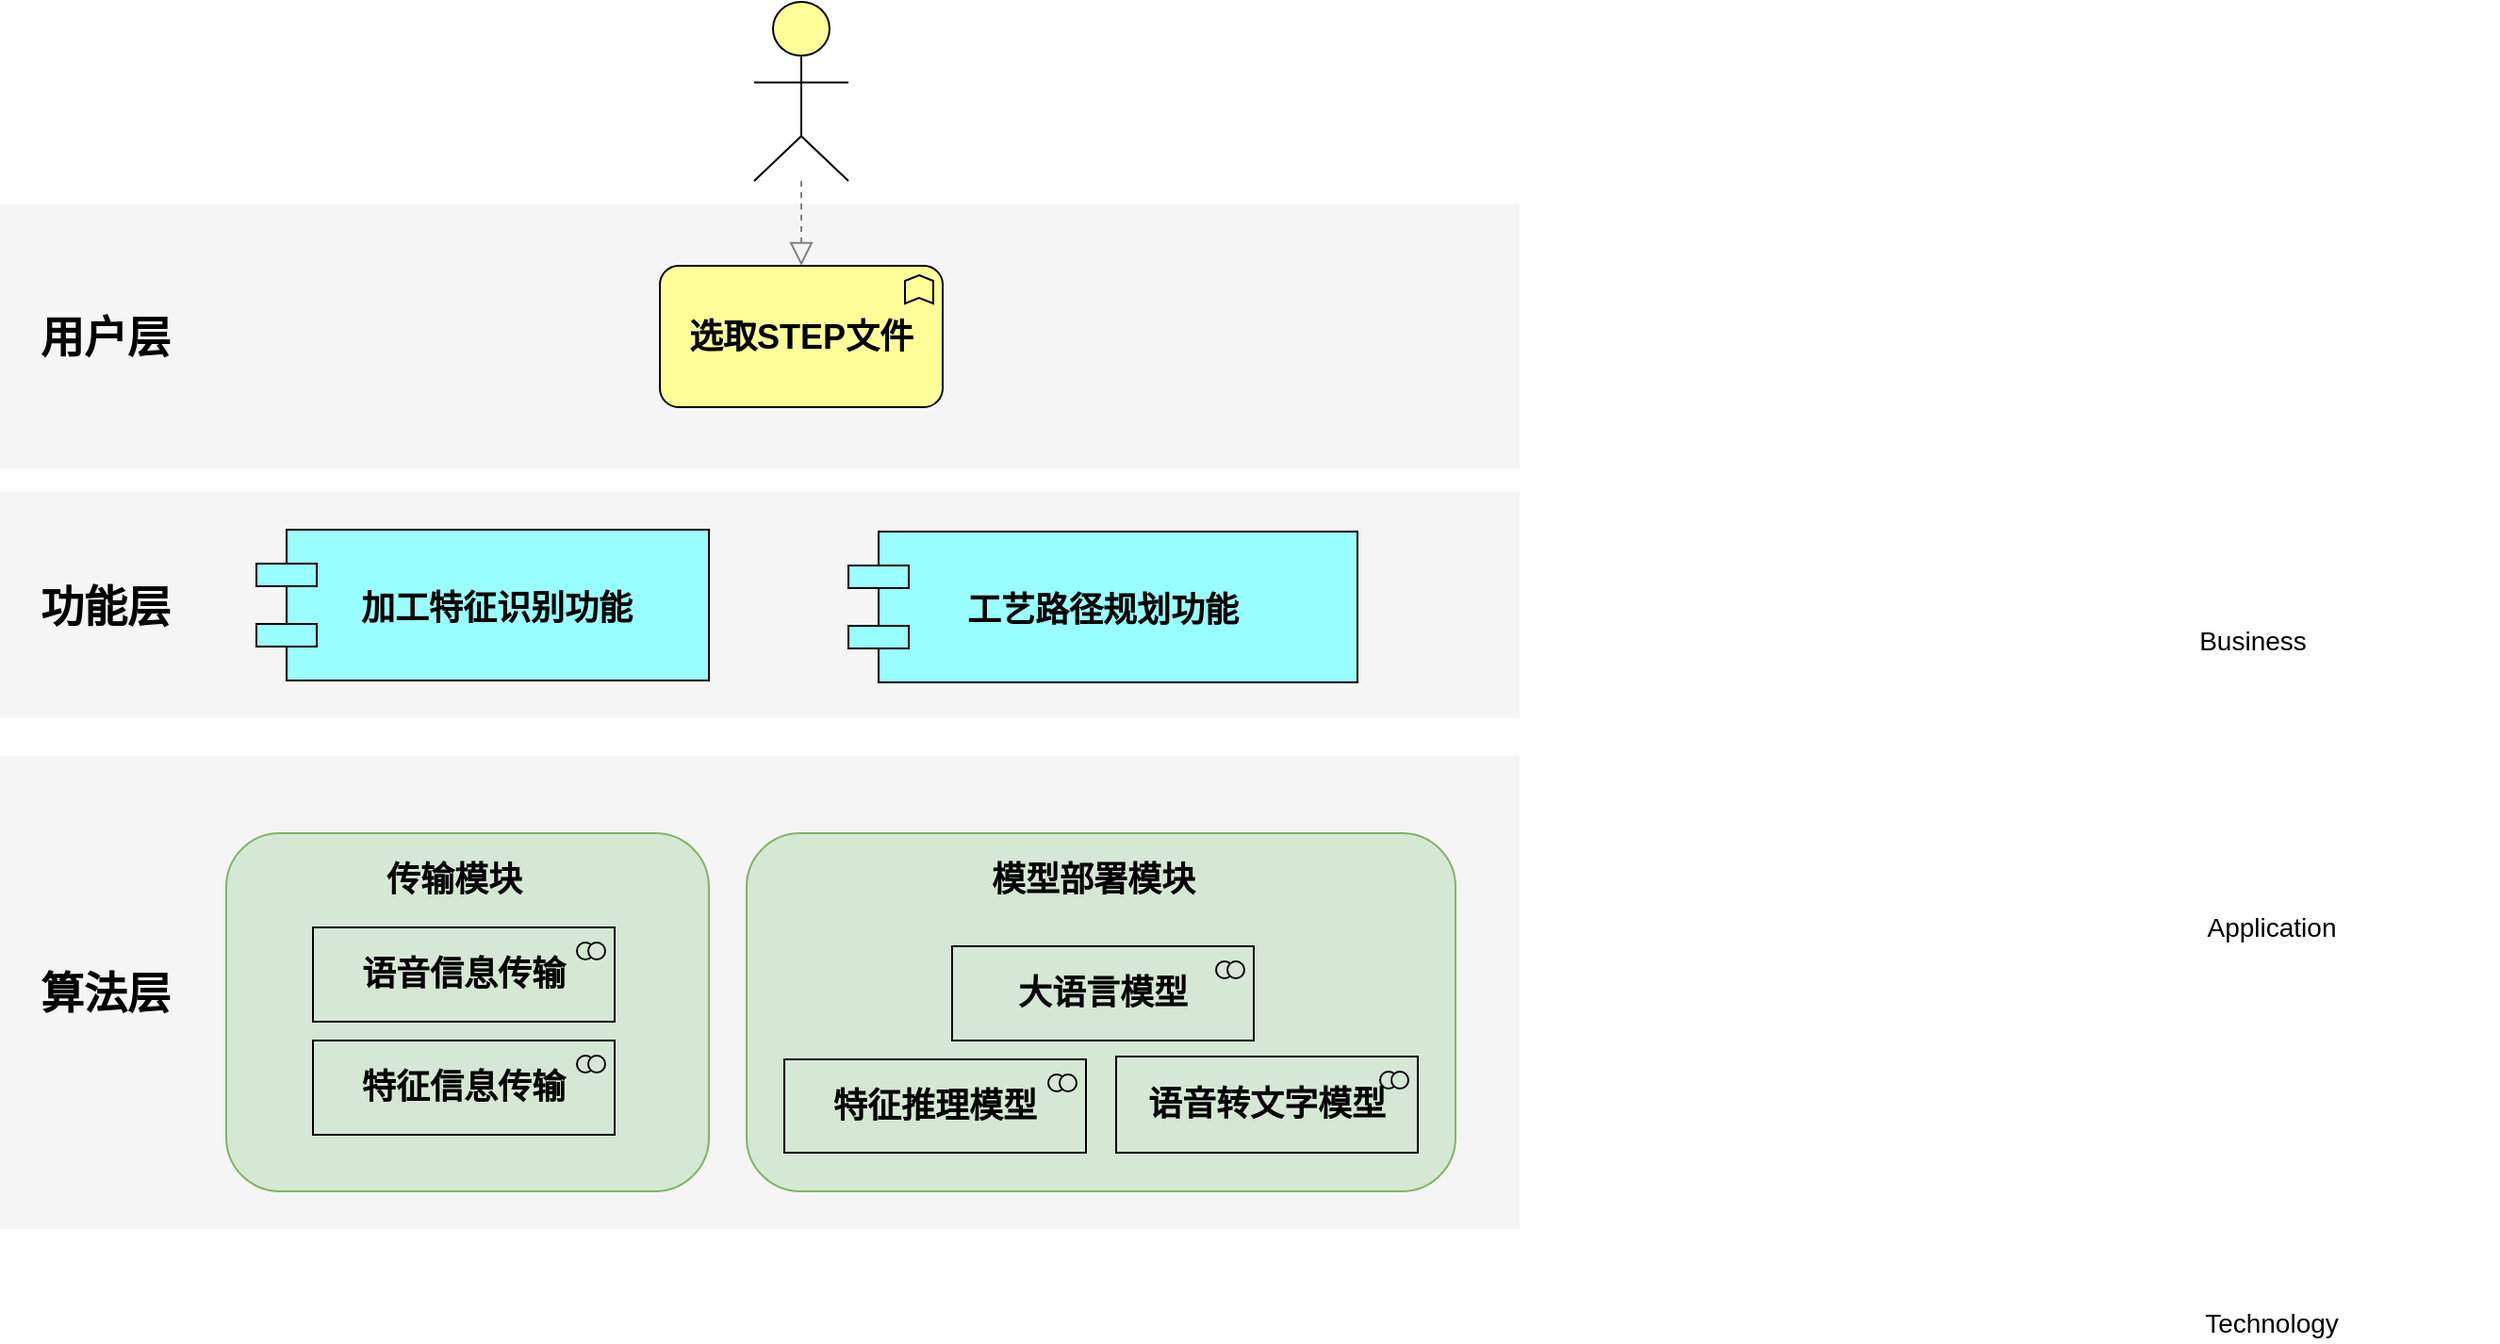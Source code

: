<mxfile version="26.0.14">
  <diagram name="Page-1" id="dw9cy2hVtUxoz5KOO9y6">
    <mxGraphModel dx="1728" dy="915" grid="1" gridSize="10" guides="1" tooltips="1" connect="1" arrows="1" fold="1" page="1" pageScale="1" pageWidth="827" pageHeight="1169" math="0" shadow="0">
      <root>
        <mxCell id="0" />
        <mxCell id="1" parent="0" />
        <mxCell id="l-ooRK0CQchim35NLO_1-1" value="" style="whiteSpace=wrap;html=1;strokeColor=none;strokeWidth=1;fillColor=#f5f5f5;fontSize=14;" parent="1" vertex="1">
          <mxGeometry x="184" y="460" width="806" height="251" as="geometry" />
        </mxCell>
        <mxCell id="l-ooRK0CQchim35NLO_1-2" value="" style="whiteSpace=wrap;html=1;strokeColor=none;strokeWidth=1;fillColor=#f5f5f5;fontSize=14;" parent="1" vertex="1">
          <mxGeometry x="184" y="167.5" width="806" height="140" as="geometry" />
        </mxCell>
        <mxCell id="l-ooRK0CQchim35NLO_1-3" value="&lt;b&gt;&lt;font style=&quot;font-size: 18px;&quot;&gt;选取STEP文件&lt;/font&gt;&lt;/b&gt;" style="html=1;whiteSpace=wrap;fillColor=#ffff99;shape=mxgraph.archimate3.application;appType=func;archiType=rounded;fontSize=14;" parent="1" vertex="1">
          <mxGeometry x="534" y="200" width="150" height="75" as="geometry" />
        </mxCell>
        <mxCell id="l-ooRK0CQchim35NLO_1-4" value="Technology" style="text;html=1;strokeColor=none;fillColor=none;align=center;verticalAlign=middle;whiteSpace=wrap;fontSize=14;" parent="1" vertex="1">
          <mxGeometry x="1269" y="751" width="240" height="20" as="geometry" />
        </mxCell>
        <mxCell id="l-ooRK0CQchim35NLO_1-5" value="Application" style="text;html=1;strokeColor=none;fillColor=none;align=center;verticalAlign=middle;whiteSpace=wrap;fontSize=14;" parent="1" vertex="1">
          <mxGeometry x="1269" y="541" width="240" height="20" as="geometry" />
        </mxCell>
        <mxCell id="l-ooRK0CQchim35NLO_1-6" value="Business" style="text;html=1;strokeColor=none;fillColor=none;align=center;verticalAlign=middle;whiteSpace=wrap;fontSize=14;" parent="1" vertex="1">
          <mxGeometry x="1259" y="389" width="240" height="20" as="geometry" />
        </mxCell>
        <mxCell id="l-ooRK0CQchim35NLO_1-7" style="edgeStyle=elbowEdgeStyle;rounded=1;elbow=vertical;html=1;dashed=1;startSize=10;endArrow=block;endFill=0;endSize=10;jettySize=auto;orthogonalLoop=1;strokeColor=#808080;fontSize=14;" parent="1" source="l-ooRK0CQchim35NLO_1-8" target="l-ooRK0CQchim35NLO_1-3" edge="1">
          <mxGeometry relative="1" as="geometry" />
        </mxCell>
        <mxCell id="l-ooRK0CQchim35NLO_1-8" value="" style="html=1;whiteSpace=wrap;fillColor=#ffff99;shape=mxgraph.archimate3.actor;fontSize=14;" parent="1" vertex="1">
          <mxGeometry x="584" y="60" width="50" height="95" as="geometry" />
        </mxCell>
        <mxCell id="l-ooRK0CQchim35NLO_1-9" value="&lt;span style=&quot;font-size: 23px;&quot;&gt;&lt;b&gt;用户层&lt;/b&gt;&lt;/span&gt;" style="text;html=1;align=center;verticalAlign=middle;whiteSpace=wrap;rounded=0;" parent="1" vertex="1">
          <mxGeometry x="200" y="222.5" width="80" height="30" as="geometry" />
        </mxCell>
        <mxCell id="l-ooRK0CQchim35NLO_1-10" value="&lt;span style=&quot;font-size: 23px;&quot;&gt;&lt;b&gt;算法层&lt;/b&gt;&lt;/span&gt;" style="text;html=1;align=center;verticalAlign=middle;whiteSpace=wrap;rounded=0;" parent="1" vertex="1">
          <mxGeometry x="200" y="571" width="80" height="30" as="geometry" />
        </mxCell>
        <mxCell id="l-ooRK0CQchim35NLO_1-11" value="" style="whiteSpace=wrap;html=1;strokeColor=none;strokeWidth=1;fillColor=#f5f5f5;fontSize=14;" parent="1" vertex="1">
          <mxGeometry x="184" y="320" width="806" height="120" as="geometry" />
        </mxCell>
        <mxCell id="l-ooRK0CQchim35NLO_1-12" value="&lt;span style=&quot;font-size: 23px;&quot;&gt;&lt;b&gt;功能层&lt;/b&gt;&lt;/span&gt;" style="text;html=1;align=center;verticalAlign=middle;whiteSpace=wrap;rounded=0;" parent="1" vertex="1">
          <mxGeometry x="200" y="366" width="80" height="30" as="geometry" />
        </mxCell>
        <mxCell id="l-ooRK0CQchim35NLO_1-15" value="" style="rounded=1;whiteSpace=wrap;html=1;fillColor=#d5e8d4;strokeColor=#82b366;" parent="1" vertex="1">
          <mxGeometry x="580" y="501" width="376" height="190" as="geometry" />
        </mxCell>
        <mxCell id="l-ooRK0CQchim35NLO_1-16" value="&lt;font style=&quot;font-size: 18px;&quot;&gt;&lt;b&gt;语音转文字模型&lt;/b&gt;&lt;/font&gt;" style="html=1;whiteSpace=wrap;fillColor=#d5e8d4;shape=mxgraph.archimate3.application;appType=collab;archiType=square;fontSize=14;strokeColor=#000000;" parent="1" vertex="1">
          <mxGeometry x="776" y="619.5" width="160" height="51" as="geometry" />
        </mxCell>
        <mxCell id="l-ooRK0CQchim35NLO_1-17" value="   加工特征识别功能" style="shape=component;align=center;fillColor=#99ffff;gradientColor=none;fontSize=18;fontStyle=1" parent="1" vertex="1">
          <mxGeometry x="320" y="340" width="240" height="80" as="geometry" />
        </mxCell>
        <mxCell id="l-ooRK0CQchim35NLO_1-19" value="工艺路径规划功能" style="shape=component;align=center;fillColor=#99ffff;gradientColor=none;fontSize=18;fontStyle=1" parent="1" vertex="1">
          <mxGeometry x="634" y="341" width="270" height="80" as="geometry" />
        </mxCell>
        <mxCell id="l-ooRK0CQchim35NLO_1-20" value="&lt;font style=&quot;font-size: 18px;&quot;&gt;&lt;b&gt;特征推理模型&lt;/b&gt;&lt;/font&gt;" style="html=1;whiteSpace=wrap;fillColor=#d5e8d4;shape=mxgraph.archimate3.application;appType=collab;archiType=square;fontSize=14;strokeColor=#000000;" parent="1" vertex="1">
          <mxGeometry x="600" y="621" width="160" height="49.5" as="geometry" />
        </mxCell>
        <mxCell id="l-ooRK0CQchim35NLO_1-21" value="" style="group" parent="1" vertex="1" connectable="0">
          <mxGeometry x="689" y="561" width="160" height="50" as="geometry" />
        </mxCell>
        <mxCell id="l-ooRK0CQchim35NLO_1-22" value="" style="html=1;whiteSpace=wrap;fillColor=#d5e8d4;shape=mxgraph.archimate3.application;appType=collab;archiType=square;fontSize=14;strokeColor=#000000;" parent="l-ooRK0CQchim35NLO_1-21" vertex="1">
          <mxGeometry width="160" height="50.0" as="geometry" />
        </mxCell>
        <mxCell id="l-ooRK0CQchim35NLO_1-23" value="&lt;font style=&quot;font-size: 18px;&quot;&gt;&lt;b style=&quot;&quot;&gt;大语言模型&lt;/b&gt;&lt;/font&gt;" style="text;html=1;align=center;verticalAlign=middle;whiteSpace=wrap;rounded=0;" parent="l-ooRK0CQchim35NLO_1-21" vertex="1">
          <mxGeometry x="20" y="15.066" width="120.0" height="19.868" as="geometry" />
        </mxCell>
        <mxCell id="l-ooRK0CQchim35NLO_1-24" value="&lt;b&gt;&lt;font style=&quot;font-size: 18px;&quot;&gt;模型部署模块&lt;/font&gt;&lt;/b&gt;" style="text;html=1;align=center;verticalAlign=middle;whiteSpace=wrap;rounded=0;" parent="1" vertex="1">
          <mxGeometry x="689" y="511" width="150" height="30" as="geometry" />
        </mxCell>
        <mxCell id="l-ooRK0CQchim35NLO_1-25" value="" style="rounded=1;whiteSpace=wrap;html=1;fillColor=#d5e8d4;strokeColor=#82b366;" parent="1" vertex="1">
          <mxGeometry x="304" y="501" width="256" height="190" as="geometry" />
        </mxCell>
        <mxCell id="l-ooRK0CQchim35NLO_1-26" value="&lt;span style=&quot;font-size: 18px;&quot;&gt;&lt;b&gt;传输模块&lt;/b&gt;&lt;/span&gt;" style="text;html=1;align=center;verticalAlign=middle;whiteSpace=wrap;rounded=0;" parent="1" vertex="1">
          <mxGeometry x="350" y="511" width="150" height="30" as="geometry" />
        </mxCell>
        <mxCell id="l-ooRK0CQchim35NLO_1-27" value="" style="group" parent="1" vertex="1" connectable="0">
          <mxGeometry x="350" y="551" width="160" height="50" as="geometry" />
        </mxCell>
        <mxCell id="l-ooRK0CQchim35NLO_1-28" value="" style="html=1;whiteSpace=wrap;fillColor=#d5e8d4;shape=mxgraph.archimate3.application;appType=collab;archiType=square;fontSize=14;strokeColor=#000000;" parent="l-ooRK0CQchim35NLO_1-27" vertex="1">
          <mxGeometry width="160" height="50.0" as="geometry" />
        </mxCell>
        <mxCell id="l-ooRK0CQchim35NLO_1-29" value="&lt;span style=&quot;font-size: 18px;&quot;&gt;&lt;b&gt;语音信息传输&lt;/b&gt;&lt;/span&gt;" style="text;html=1;align=center;verticalAlign=middle;whiteSpace=wrap;rounded=0;" parent="l-ooRK0CQchim35NLO_1-27" vertex="1">
          <mxGeometry x="20" y="15.066" width="120.0" height="19.868" as="geometry" />
        </mxCell>
        <mxCell id="l-ooRK0CQchim35NLO_1-30" value="" style="group" parent="1" vertex="1" connectable="0">
          <mxGeometry x="350" y="611" width="160" height="50" as="geometry" />
        </mxCell>
        <mxCell id="l-ooRK0CQchim35NLO_1-31" value="" style="html=1;whiteSpace=wrap;fillColor=#d5e8d4;shape=mxgraph.archimate3.application;appType=collab;archiType=square;fontSize=14;strokeColor=#000000;" parent="l-ooRK0CQchim35NLO_1-30" vertex="1">
          <mxGeometry width="160" height="50.0" as="geometry" />
        </mxCell>
        <mxCell id="l-ooRK0CQchim35NLO_1-32" value="&lt;span style=&quot;font-size: 18px;&quot;&gt;&lt;b&gt;特征信息传输&lt;/b&gt;&lt;/span&gt;" style="text;html=1;align=center;verticalAlign=middle;whiteSpace=wrap;rounded=0;" parent="l-ooRK0CQchim35NLO_1-30" vertex="1">
          <mxGeometry x="20" y="15.066" width="120.0" height="19.868" as="geometry" />
        </mxCell>
      </root>
    </mxGraphModel>
  </diagram>
</mxfile>
